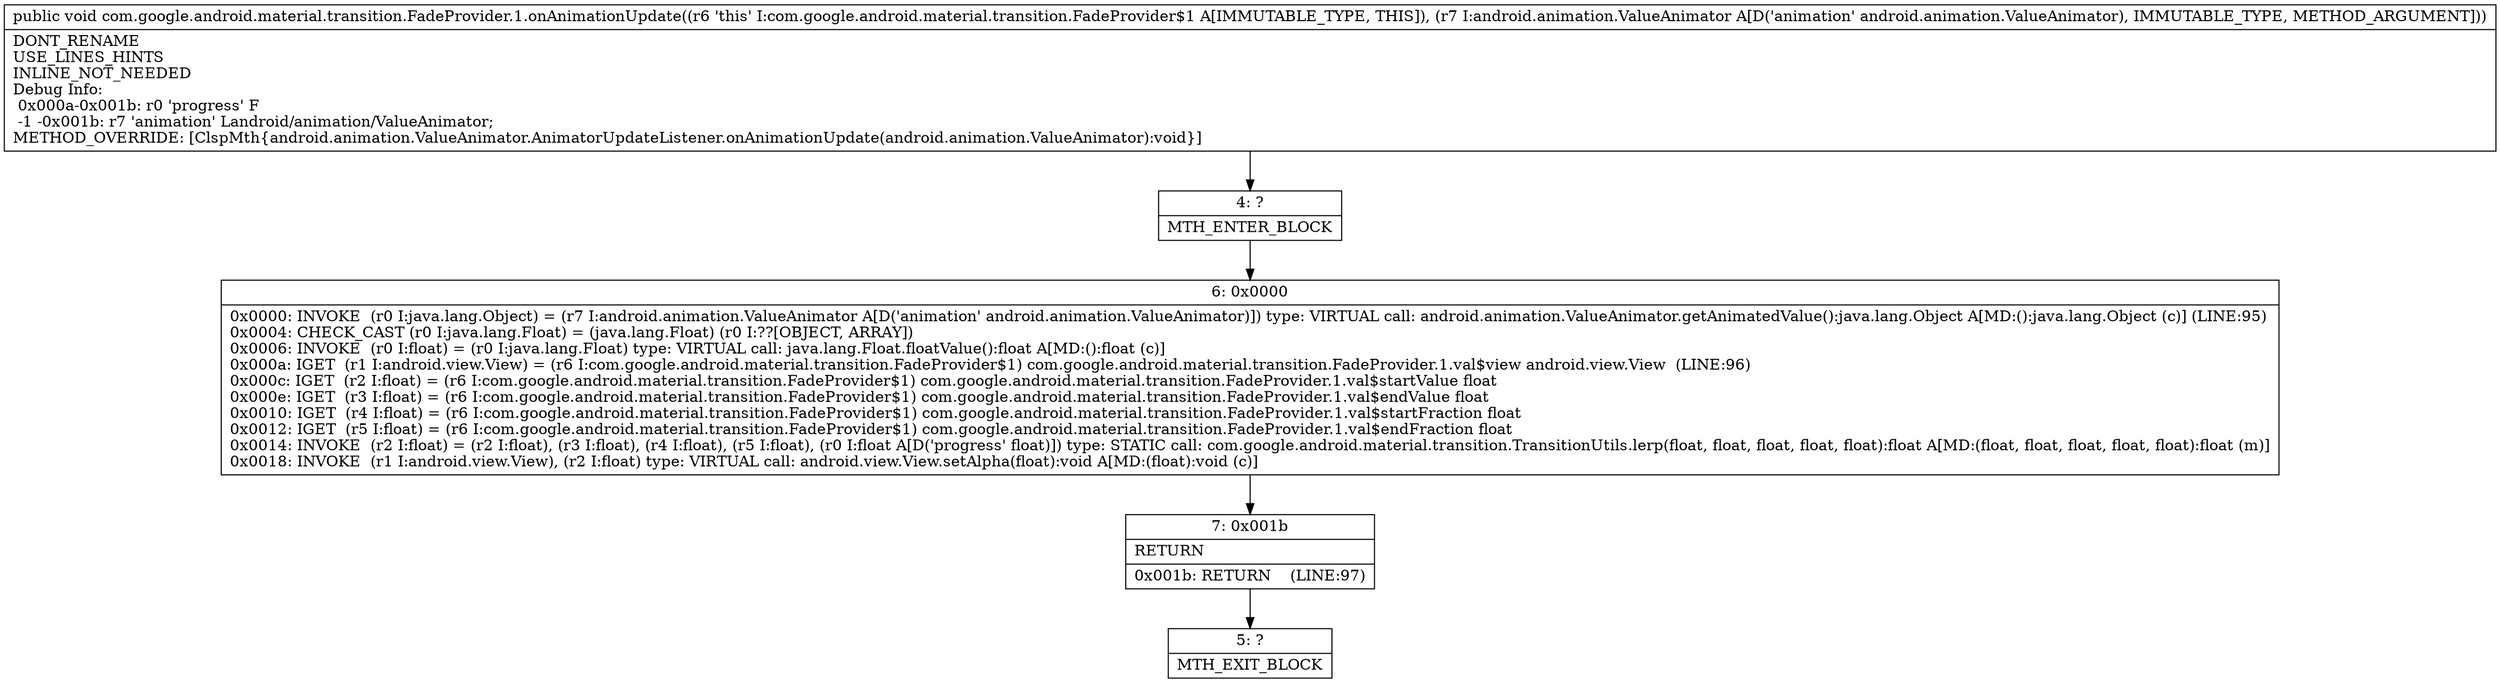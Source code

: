 digraph "CFG forcom.google.android.material.transition.FadeProvider.1.onAnimationUpdate(Landroid\/animation\/ValueAnimator;)V" {
Node_4 [shape=record,label="{4\:\ ?|MTH_ENTER_BLOCK\l}"];
Node_6 [shape=record,label="{6\:\ 0x0000|0x0000: INVOKE  (r0 I:java.lang.Object) = (r7 I:android.animation.ValueAnimator A[D('animation' android.animation.ValueAnimator)]) type: VIRTUAL call: android.animation.ValueAnimator.getAnimatedValue():java.lang.Object A[MD:():java.lang.Object (c)] (LINE:95)\l0x0004: CHECK_CAST (r0 I:java.lang.Float) = (java.lang.Float) (r0 I:??[OBJECT, ARRAY]) \l0x0006: INVOKE  (r0 I:float) = (r0 I:java.lang.Float) type: VIRTUAL call: java.lang.Float.floatValue():float A[MD:():float (c)]\l0x000a: IGET  (r1 I:android.view.View) = (r6 I:com.google.android.material.transition.FadeProvider$1) com.google.android.material.transition.FadeProvider.1.val$view android.view.View  (LINE:96)\l0x000c: IGET  (r2 I:float) = (r6 I:com.google.android.material.transition.FadeProvider$1) com.google.android.material.transition.FadeProvider.1.val$startValue float \l0x000e: IGET  (r3 I:float) = (r6 I:com.google.android.material.transition.FadeProvider$1) com.google.android.material.transition.FadeProvider.1.val$endValue float \l0x0010: IGET  (r4 I:float) = (r6 I:com.google.android.material.transition.FadeProvider$1) com.google.android.material.transition.FadeProvider.1.val$startFraction float \l0x0012: IGET  (r5 I:float) = (r6 I:com.google.android.material.transition.FadeProvider$1) com.google.android.material.transition.FadeProvider.1.val$endFraction float \l0x0014: INVOKE  (r2 I:float) = (r2 I:float), (r3 I:float), (r4 I:float), (r5 I:float), (r0 I:float A[D('progress' float)]) type: STATIC call: com.google.android.material.transition.TransitionUtils.lerp(float, float, float, float, float):float A[MD:(float, float, float, float, float):float (m)]\l0x0018: INVOKE  (r1 I:android.view.View), (r2 I:float) type: VIRTUAL call: android.view.View.setAlpha(float):void A[MD:(float):void (c)]\l}"];
Node_7 [shape=record,label="{7\:\ 0x001b|RETURN\l|0x001b: RETURN    (LINE:97)\l}"];
Node_5 [shape=record,label="{5\:\ ?|MTH_EXIT_BLOCK\l}"];
MethodNode[shape=record,label="{public void com.google.android.material.transition.FadeProvider.1.onAnimationUpdate((r6 'this' I:com.google.android.material.transition.FadeProvider$1 A[IMMUTABLE_TYPE, THIS]), (r7 I:android.animation.ValueAnimator A[D('animation' android.animation.ValueAnimator), IMMUTABLE_TYPE, METHOD_ARGUMENT]))  | DONT_RENAME\lUSE_LINES_HINTS\lINLINE_NOT_NEEDED\lDebug Info:\l  0x000a\-0x001b: r0 'progress' F\l  \-1 \-0x001b: r7 'animation' Landroid\/animation\/ValueAnimator;\lMETHOD_OVERRIDE: [ClspMth\{android.animation.ValueAnimator.AnimatorUpdateListener.onAnimationUpdate(android.animation.ValueAnimator):void\}]\l}"];
MethodNode -> Node_4;Node_4 -> Node_6;
Node_6 -> Node_7;
Node_7 -> Node_5;
}

